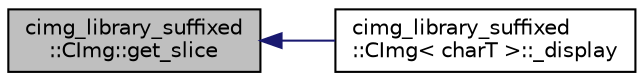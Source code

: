digraph "cimg_library_suffixed::CImg::get_slice"
{
  edge [fontname="Helvetica",fontsize="10",labelfontname="Helvetica",labelfontsize="10"];
  node [fontname="Helvetica",fontsize="10",shape=record];
  rankdir="LR";
  Node1966 [label="cimg_library_suffixed\l::CImg::get_slice",height=0.2,width=0.4,color="black", fillcolor="grey75", style="filled", fontcolor="black"];
  Node1966 -> Node1967 [dir="back",color="midnightblue",fontsize="10",style="solid",fontname="Helvetica"];
  Node1967 [label="cimg_library_suffixed\l::CImg\< charT \>::_display",height=0.2,width=0.4,color="black", fillcolor="white", style="filled",URL="$structcimg__library__suffixed_1_1_c_img.html#adf9d80c60e82b079056c31cb0fe61faf"];
}

